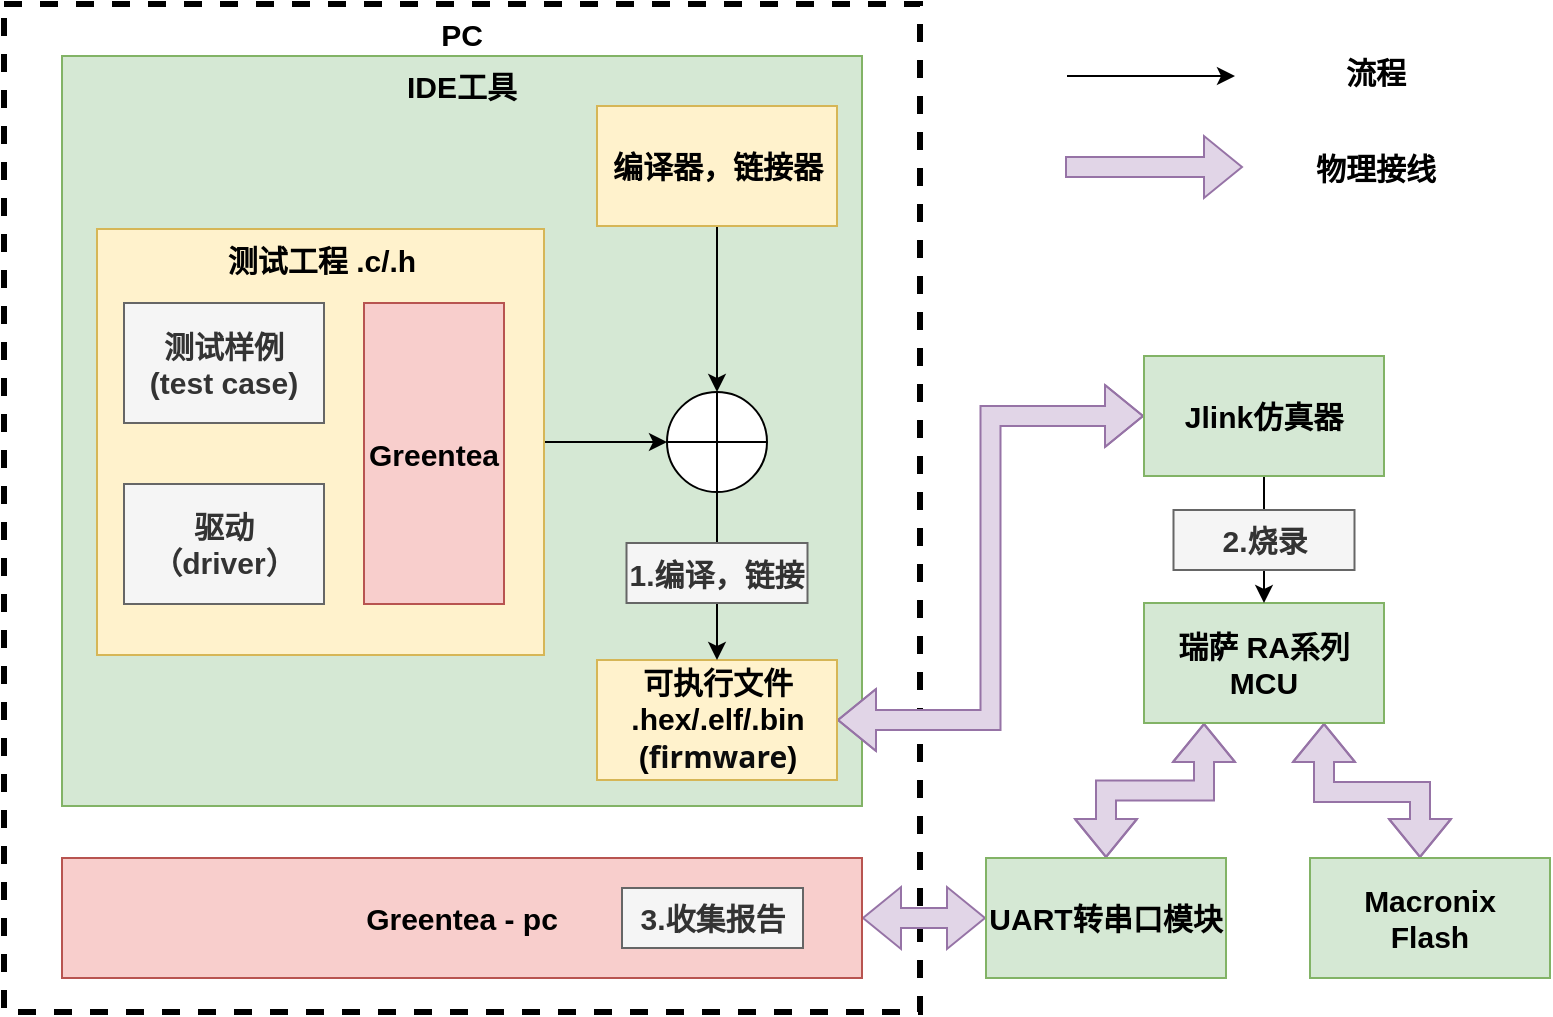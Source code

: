 <mxfile version="24.0.4" type="device">
  <diagram name="第 1 页" id="BuugSCPTgj82rPfLXVjD">
    <mxGraphModel dx="1834" dy="836" grid="1" gridSize="10" guides="1" tooltips="1" connect="1" arrows="1" fold="1" page="0" pageScale="1" pageWidth="827" pageHeight="1169" math="0" shadow="0">
      <root>
        <mxCell id="0" />
        <mxCell id="1" parent="0" />
        <mxCell id="DrauTv31qS0KRYt-tLEg-20" value="&lt;font style=&quot;font-size: 15px;&quot;&gt;&lt;b&gt;PC&lt;/b&gt;&lt;/font&gt;" style="rounded=0;whiteSpace=wrap;html=1;strokeWidth=3;dashed=1;verticalAlign=top;" vertex="1" parent="1">
          <mxGeometry x="-280" y="330" width="458" height="504" as="geometry" />
        </mxCell>
        <mxCell id="DrauTv31qS0KRYt-tLEg-21" value="&lt;font style=&quot;font-size: 15px;&quot;&gt;&lt;b&gt;IDE工具&lt;/b&gt;&lt;/font&gt;" style="rounded=0;whiteSpace=wrap;html=1;verticalAlign=top;fillColor=#d5e8d4;strokeColor=#82b366;" vertex="1" parent="1">
          <mxGeometry x="-251" y="356" width="400" height="375" as="geometry" />
        </mxCell>
        <mxCell id="DrauTv31qS0KRYt-tLEg-22" style="edgeStyle=orthogonalEdgeStyle;rounded=0;orthogonalLoop=1;jettySize=auto;html=1;exitX=0.25;exitY=1;exitDx=0;exitDy=0;entryX=0.5;entryY=0;entryDx=0;entryDy=0;shape=flexArrow;startArrow=block;fillColor=#e1d5e7;strokeColor=#9673a6;" edge="1" parent="1" source="DrauTv31qS0KRYt-tLEg-24" target="DrauTv31qS0KRYt-tLEg-42">
          <mxGeometry relative="1" as="geometry" />
        </mxCell>
        <mxCell id="DrauTv31qS0KRYt-tLEg-23" style="edgeStyle=orthogonalEdgeStyle;rounded=0;orthogonalLoop=1;jettySize=auto;html=1;exitX=0.75;exitY=1;exitDx=0;exitDy=0;shape=flexArrow;startArrow=block;fillColor=#e1d5e7;strokeColor=#9673a6;" edge="1" parent="1" source="DrauTv31qS0KRYt-tLEg-24" target="DrauTv31qS0KRYt-tLEg-41">
          <mxGeometry relative="1" as="geometry">
            <Array as="points">
              <mxPoint x="380" y="724" />
              <mxPoint x="428" y="724" />
            </Array>
          </mxGeometry>
        </mxCell>
        <mxCell id="DrauTv31qS0KRYt-tLEg-24" value="&lt;b style=&quot;font-size: 15px;&quot;&gt;&lt;font style=&quot;font-size: 15px;&quot;&gt;瑞萨 RA系列MCU&lt;/font&gt;&lt;/b&gt;" style="rounded=0;whiteSpace=wrap;html=1;fillColor=#d5e8d4;strokeColor=#82b366;fontSize=15;" vertex="1" parent="1">
          <mxGeometry x="290" y="629.5" width="120" height="60" as="geometry" />
        </mxCell>
        <mxCell id="DrauTv31qS0KRYt-tLEg-25" style="edgeStyle=orthogonalEdgeStyle;rounded=0;orthogonalLoop=1;jettySize=auto;html=1;exitX=1;exitY=0.5;exitDx=0;exitDy=0;entryX=0;entryY=0.5;entryDx=0;entryDy=0;fontSize=15;" edge="1" parent="1" source="DrauTv31qS0KRYt-tLEg-26" target="DrauTv31qS0KRYt-tLEg-32">
          <mxGeometry relative="1" as="geometry" />
        </mxCell>
        <mxCell id="DrauTv31qS0KRYt-tLEg-26" value="&lt;font style=&quot;font-size: 15px;&quot;&gt;测试工程 .c/.h&lt;/font&gt;" style="rounded=0;whiteSpace=wrap;html=1;verticalAlign=top;fontStyle=1;fillColor=#fff2cc;strokeColor=#d6b656;fontSize=15;" vertex="1" parent="1">
          <mxGeometry x="-233.5" y="442.5" width="223.5" height="213" as="geometry" />
        </mxCell>
        <mxCell id="DrauTv31qS0KRYt-tLEg-27" value="驱动&lt;div style=&quot;font-size: 15px;&quot;&gt;（driver）&lt;/div&gt;" style="rounded=0;whiteSpace=wrap;html=1;fontSize=15;fontStyle=1;fillColor=#f5f5f5;strokeColor=#666666;fontColor=#333333;" vertex="1" parent="1">
          <mxGeometry x="-220" y="570" width="100" height="60" as="geometry" />
        </mxCell>
        <mxCell id="DrauTv31qS0KRYt-tLEg-28" value="&lt;font style=&quot;font-size: 15px;&quot;&gt;测试样例&lt;/font&gt;&lt;div style=&quot;font-size: 15px;&quot;&gt;&lt;font style=&quot;font-size: 15px;&quot;&gt;(test case)&lt;/font&gt;&lt;/div&gt;" style="rounded=0;whiteSpace=wrap;html=1;fontStyle=1;fillColor=#f5f5f5;strokeColor=#666666;fontColor=#333333;fontSize=15;" vertex="1" parent="1">
          <mxGeometry x="-220" y="479.5" width="100" height="60" as="geometry" />
        </mxCell>
        <mxCell id="DrauTv31qS0KRYt-tLEg-29" style="edgeStyle=orthogonalEdgeStyle;rounded=0;orthogonalLoop=1;jettySize=auto;html=1;exitX=1;exitY=0.5;exitDx=0;exitDy=0;entryX=0;entryY=0.5;entryDx=0;entryDy=0;shape=flexArrow;startArrow=block;fillColor=#e1d5e7;strokeColor=#9673a6;" edge="1" parent="1" source="DrauTv31qS0KRYt-tLEg-30" target="DrauTv31qS0KRYt-tLEg-36">
          <mxGeometry relative="1" as="geometry" />
        </mxCell>
        <mxCell id="DrauTv31qS0KRYt-tLEg-30" value="可执行文件 .hex/.elf/.bin&lt;div style=&quot;font-size: 15px;&quot;&gt;(&lt;span style=&quot;color: rgb(13, 13, 13); font-family: Söhne, ui-sans-serif, system-ui, -apple-system, &amp;quot;Segoe UI&amp;quot;, Roboto, Ubuntu, Cantarell, &amp;quot;Noto Sans&amp;quot;, sans-serif, &amp;quot;Helvetica Neue&amp;quot;, Arial, &amp;quot;Apple Color Emoji&amp;quot;, &amp;quot;Segoe UI Emoji&amp;quot;, &amp;quot;Segoe UI Symbol&amp;quot;, &amp;quot;Noto Color Emoji&amp;quot;; text-align: start; white-space-collapse: preserve; font-size: 15px;&quot;&gt;&lt;font style=&quot;font-size: 15px;&quot;&gt;firmware&lt;/font&gt;&lt;/span&gt;)&lt;/div&gt;" style="rounded=0;whiteSpace=wrap;html=1;fontSize=15;fontStyle=1;fillColor=#fff2cc;strokeColor=#d6b656;" vertex="1" parent="1">
          <mxGeometry x="16.5" y="658" width="120" height="60" as="geometry" />
        </mxCell>
        <mxCell id="DrauTv31qS0KRYt-tLEg-31" style="edgeStyle=orthogonalEdgeStyle;rounded=0;orthogonalLoop=1;jettySize=auto;html=1;exitX=0.5;exitY=1;exitDx=0;exitDy=0;entryX=0.5;entryY=0;entryDx=0;entryDy=0;fontSize=15;" edge="1" parent="1" source="DrauTv31qS0KRYt-tLEg-32" target="DrauTv31qS0KRYt-tLEg-30">
          <mxGeometry relative="1" as="geometry" />
        </mxCell>
        <mxCell id="DrauTv31qS0KRYt-tLEg-32" value="" style="shape=orEllipse;perimeter=ellipsePerimeter;whiteSpace=wrap;html=1;backgroundOutline=1;fontSize=15;" vertex="1" parent="1">
          <mxGeometry x="51.5" y="524" width="50" height="50" as="geometry" />
        </mxCell>
        <mxCell id="DrauTv31qS0KRYt-tLEg-33" style="edgeStyle=orthogonalEdgeStyle;rounded=0;orthogonalLoop=1;jettySize=auto;html=1;exitX=0.5;exitY=1;exitDx=0;exitDy=0;entryX=0.5;entryY=0;entryDx=0;entryDy=0;fontSize=15;" edge="1" parent="1" source="DrauTv31qS0KRYt-tLEg-34" target="DrauTv31qS0KRYt-tLEg-32">
          <mxGeometry relative="1" as="geometry" />
        </mxCell>
        <mxCell id="DrauTv31qS0KRYt-tLEg-34" value="编译器，链接器" style="rounded=0;whiteSpace=wrap;html=1;fontSize=15;fontStyle=1;fillColor=#fff2cc;strokeColor=#d6b656;" vertex="1" parent="1">
          <mxGeometry x="16.5" y="381" width="120" height="60" as="geometry" />
        </mxCell>
        <mxCell id="DrauTv31qS0KRYt-tLEg-35" style="edgeStyle=orthogonalEdgeStyle;rounded=0;orthogonalLoop=1;jettySize=auto;html=1;exitX=0.5;exitY=1;exitDx=0;exitDy=0;entryX=0.5;entryY=0;entryDx=0;entryDy=0;" edge="1" parent="1" source="DrauTv31qS0KRYt-tLEg-36" target="DrauTv31qS0KRYt-tLEg-24">
          <mxGeometry relative="1" as="geometry" />
        </mxCell>
        <mxCell id="DrauTv31qS0KRYt-tLEg-36" value="&lt;b&gt;Jlink仿真器&lt;/b&gt;" style="rounded=0;whiteSpace=wrap;html=1;fillColor=#d5e8d4;strokeColor=#82b366;fontSize=15;" vertex="1" parent="1">
          <mxGeometry x="290" y="506" width="120" height="60" as="geometry" />
        </mxCell>
        <mxCell id="DrauTv31qS0KRYt-tLEg-37" value="&lt;b style=&quot;font-size: 15px;&quot;&gt;&lt;font style=&quot;font-size: 15px;&quot;&gt;2.烧录&lt;/font&gt;&lt;/b&gt;" style="text;html=1;align=center;verticalAlign=middle;whiteSpace=wrap;rounded=0;fontSize=15;fillColor=#f5f5f5;fontColor=#333333;strokeColor=#666666;" vertex="1" parent="1">
          <mxGeometry x="304.75" y="583" width="90.5" height="30" as="geometry" />
        </mxCell>
        <mxCell id="DrauTv31qS0KRYt-tLEg-38" value="&lt;b style=&quot;font-size: 15px;&quot;&gt;&lt;font style=&quot;font-size: 15px;&quot;&gt;1.编译，链接&lt;/font&gt;&lt;/b&gt;" style="text;html=1;align=center;verticalAlign=middle;whiteSpace=wrap;rounded=0;fontSize=15;fillColor=#f5f5f5;strokeColor=#666666;fontColor=#333333;" vertex="1" parent="1">
          <mxGeometry x="31.25" y="599.5" width="90.5" height="30" as="geometry" />
        </mxCell>
        <mxCell id="DrauTv31qS0KRYt-tLEg-39" style="edgeStyle=orthogonalEdgeStyle;rounded=0;orthogonalLoop=1;jettySize=auto;html=1;exitX=1;exitY=0.5;exitDx=0;exitDy=0;entryX=0;entryY=0.5;entryDx=0;entryDy=0;shape=flexArrow;startArrow=block;fillColor=#e1d5e7;strokeColor=#9673a6;" edge="1" parent="1" source="DrauTv31qS0KRYt-tLEg-40" target="DrauTv31qS0KRYt-tLEg-42">
          <mxGeometry relative="1" as="geometry" />
        </mxCell>
        <mxCell id="DrauTv31qS0KRYt-tLEg-40" value="Greentea - pc" style="rounded=0;whiteSpace=wrap;html=1;fontSize=15;fontStyle=1;fillColor=#f8cecc;strokeColor=#b85450;" vertex="1" parent="1">
          <mxGeometry x="-251" y="757" width="400" height="60" as="geometry" />
        </mxCell>
        <mxCell id="DrauTv31qS0KRYt-tLEg-41" value="Macronix&lt;div&gt;Flash&lt;/div&gt;" style="rounded=0;whiteSpace=wrap;html=1;fillColor=#d5e8d4;strokeColor=#82b366;fontSize=15;fontStyle=1" vertex="1" parent="1">
          <mxGeometry x="373" y="757" width="120" height="60" as="geometry" />
        </mxCell>
        <mxCell id="DrauTv31qS0KRYt-tLEg-42" value="UART转串口模块" style="rounded=0;whiteSpace=wrap;html=1;fillColor=#d5e8d4;strokeColor=#82b366;fontSize=15;fontStyle=1" vertex="1" parent="1">
          <mxGeometry x="211" y="757" width="120" height="60" as="geometry" />
        </mxCell>
        <mxCell id="DrauTv31qS0KRYt-tLEg-43" value="" style="endArrow=classic;html=1;rounded=0;" edge="1" parent="1">
          <mxGeometry width="50" height="50" relative="1" as="geometry">
            <mxPoint x="251.5" y="366" as="sourcePoint" />
            <mxPoint x="335.5" y="366" as="targetPoint" />
          </mxGeometry>
        </mxCell>
        <mxCell id="DrauTv31qS0KRYt-tLEg-44" value="" style="shape=flexArrow;endArrow=classic;html=1;rounded=0;fillColor=#e1d5e7;strokeColor=#9673a6;" edge="1" parent="1">
          <mxGeometry width="50" height="50" relative="1" as="geometry">
            <mxPoint x="250.5" y="411.5" as="sourcePoint" />
            <mxPoint x="339.5" y="411.5" as="targetPoint" />
          </mxGeometry>
        </mxCell>
        <mxCell id="DrauTv31qS0KRYt-tLEg-45" value="流程" style="text;html=1;align=center;verticalAlign=middle;whiteSpace=wrap;rounded=0;fontSize=15;fontStyle=1" vertex="1" parent="1">
          <mxGeometry x="365.5" y="349" width="80" height="30" as="geometry" />
        </mxCell>
        <mxCell id="DrauTv31qS0KRYt-tLEg-46" value="物理接线" style="text;html=1;align=center;verticalAlign=middle;whiteSpace=wrap;rounded=0;fontSize=15;fontStyle=1" vertex="1" parent="1">
          <mxGeometry x="365.5" y="397" width="80" height="30" as="geometry" />
        </mxCell>
        <mxCell id="DrauTv31qS0KRYt-tLEg-47" value="&lt;b style=&quot;font-size: 15px;&quot;&gt;&lt;font style=&quot;font-size: 15px;&quot;&gt;3.收集报告&lt;/font&gt;&lt;/b&gt;" style="text;html=1;align=center;verticalAlign=middle;whiteSpace=wrap;rounded=0;fontSize=15;fillColor=#f5f5f5;fontColor=#333333;strokeColor=#666666;" vertex="1" parent="1">
          <mxGeometry x="29" y="772" width="90.5" height="30" as="geometry" />
        </mxCell>
        <mxCell id="DrauTv31qS0KRYt-tLEg-48" value="Greentea" style="rounded=0;whiteSpace=wrap;html=1;fontStyle=1;fillColor=#f8cecc;strokeColor=#b85450;fontSize=15;" vertex="1" parent="1">
          <mxGeometry x="-100" y="479.5" width="70" height="150.5" as="geometry" />
        </mxCell>
      </root>
    </mxGraphModel>
  </diagram>
</mxfile>
